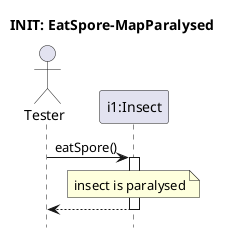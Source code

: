 @startuml Insect-chew-mycelium/paralysed
hide footbox

title INIT: EatSpore-MapParalysed

actor Tester as S
participant "i1:Insect" as i1

S -> i1 : eatSpore()
activate i1
note over i1 : insect is paralysed
return

@enduml